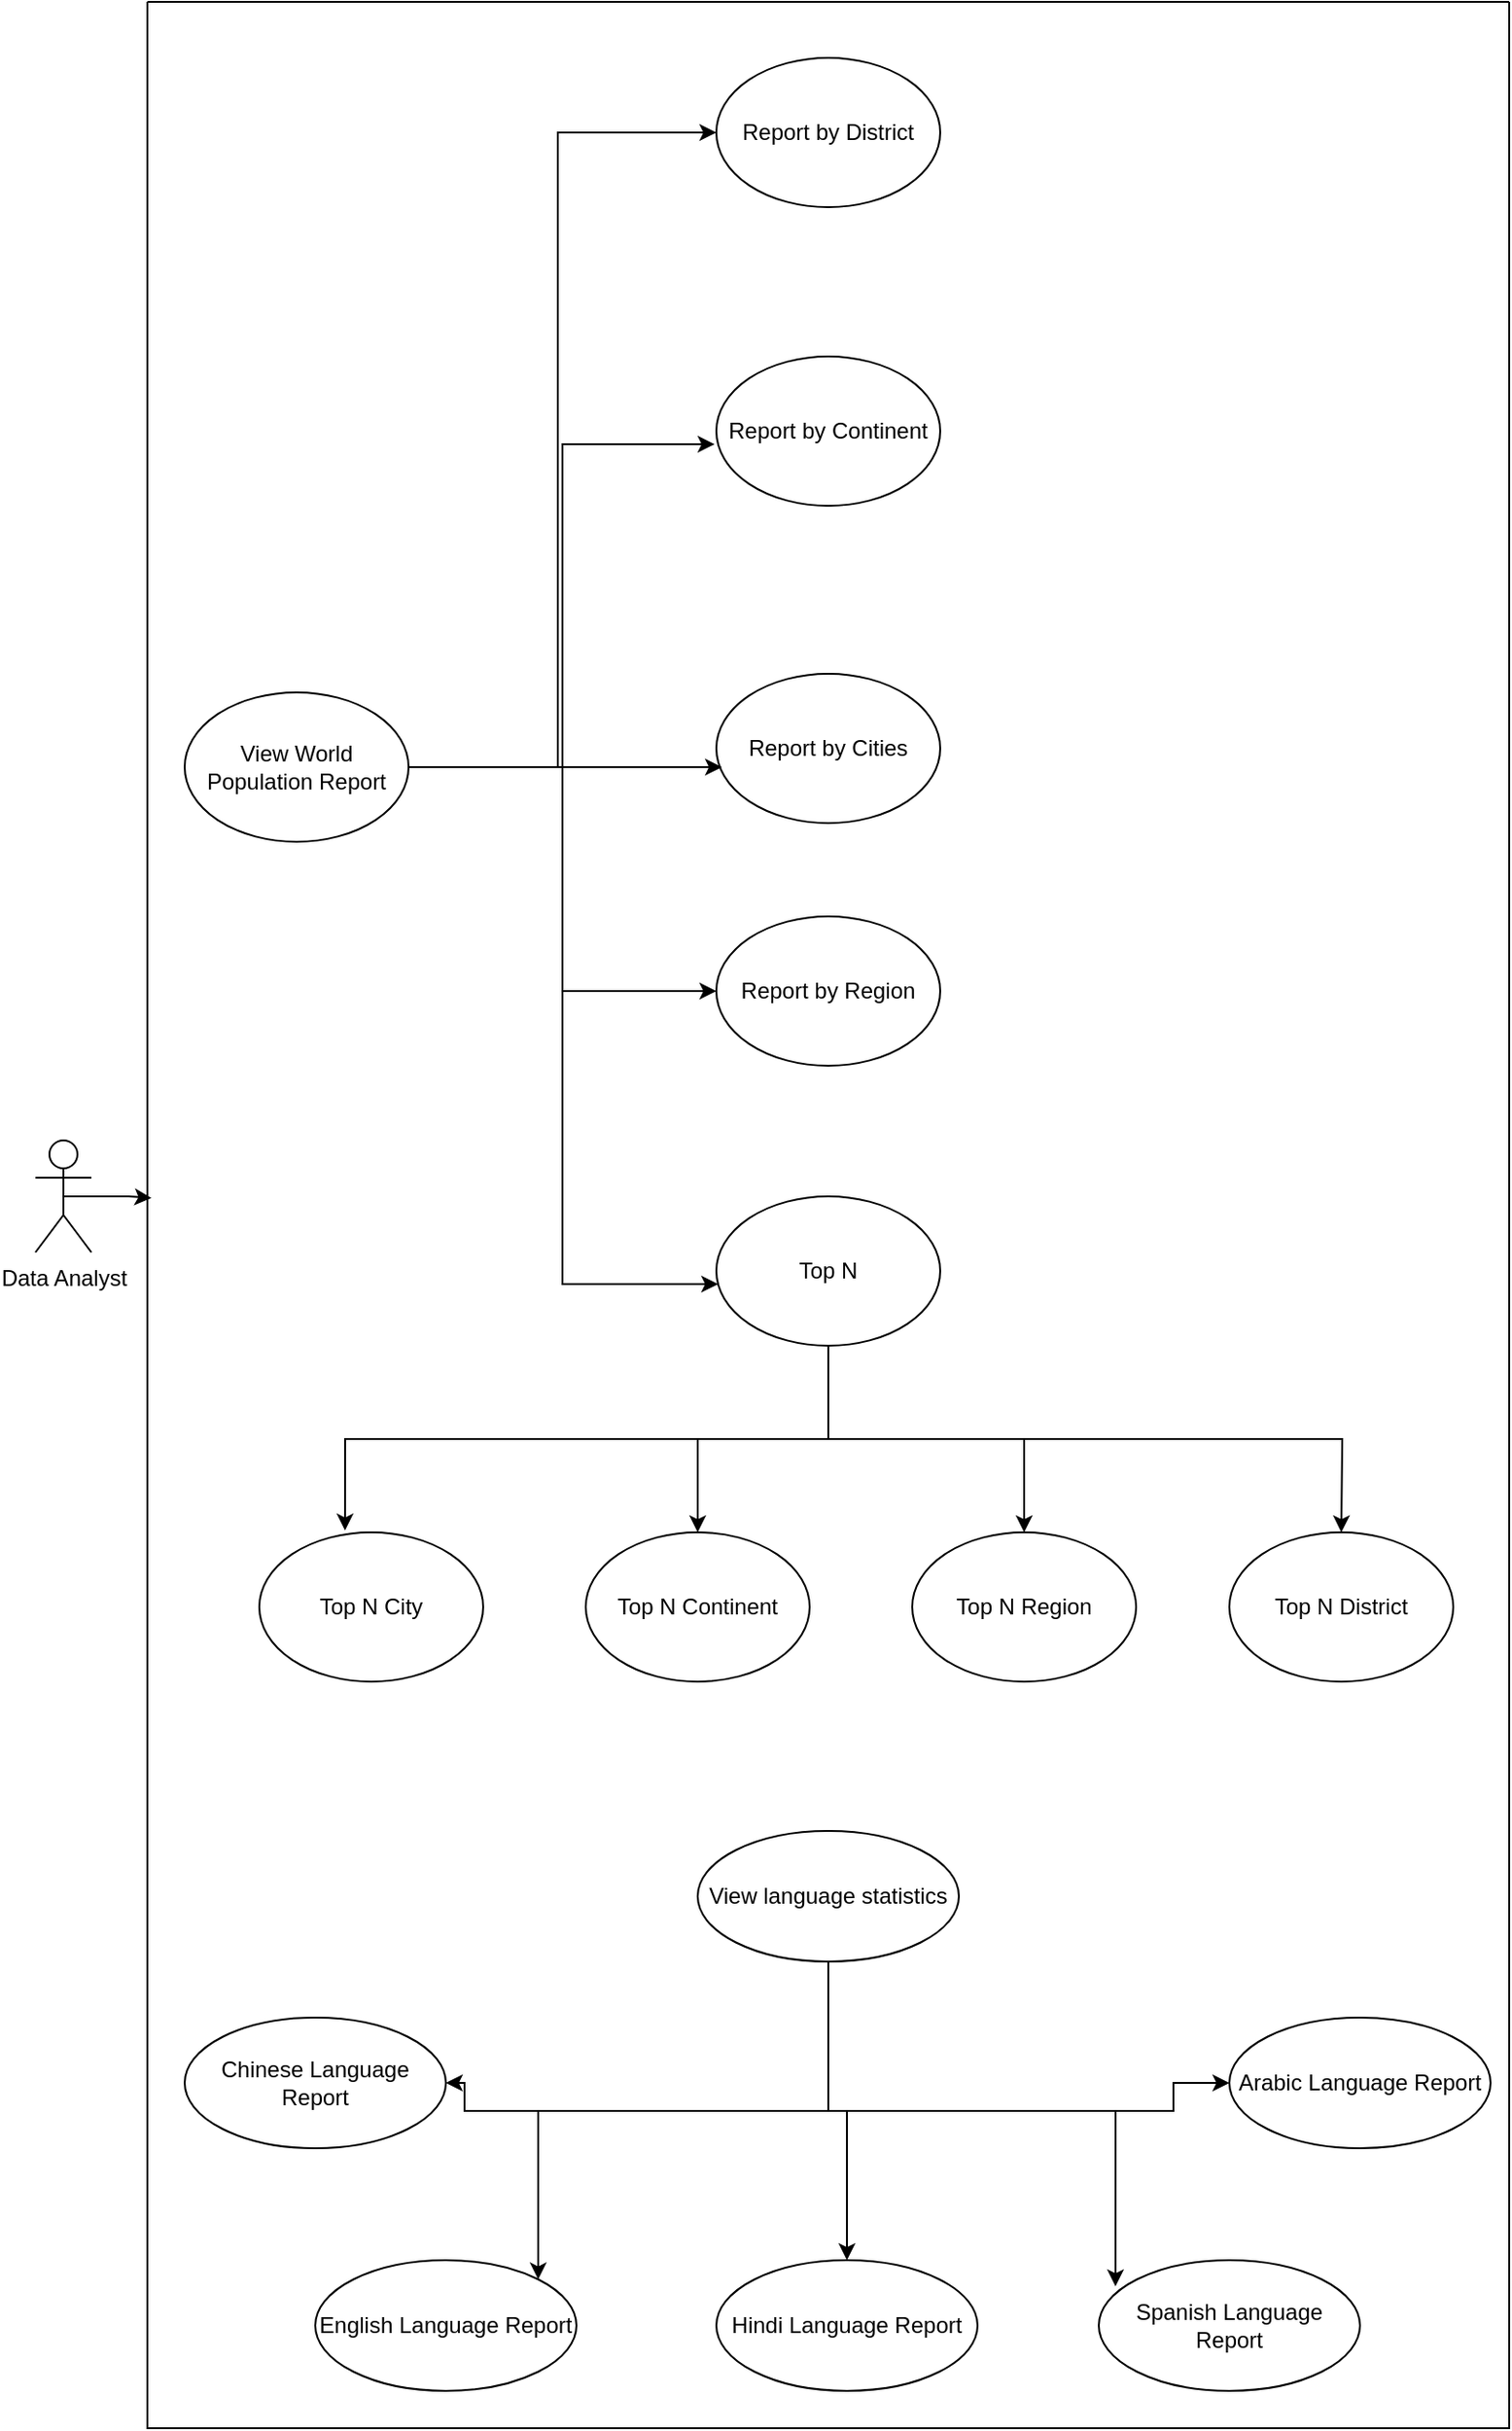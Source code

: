 <mxfile version="28.2.8">
  <diagram name="Page-1" id="c4acf3e9-155e-7222-9cf6-157b1a14988f">
    <mxGraphModel dx="872" dy="1565" grid="1" gridSize="10" guides="1" tooltips="1" connect="1" arrows="1" fold="1" page="1" pageScale="1" pageWidth="850" pageHeight="1100" background="none" math="0" shadow="0">
      <root>
        <mxCell id="0" />
        <mxCell id="1" parent="0" />
        <mxCell id="b8JOZ200KvobYOIYoQXV-1" value="Data Analyst" style="shape=umlActor;verticalLabelPosition=bottom;verticalAlign=top;html=1;outlineConnect=0;" parent="1" vertex="1">
          <mxGeometry x="20" y="370" width="30" height="60" as="geometry" />
        </mxCell>
        <mxCell id="b8JOZ200KvobYOIYoQXV-2" value="" style="swimlane;startSize=0;" parent="1" vertex="1">
          <mxGeometry x="80" y="-240" width="730" height="1300" as="geometry" />
        </mxCell>
        <mxCell id="b8JOZ200KvobYOIYoQXV-20" style="edgeStyle=orthogonalEdgeStyle;rounded=0;orthogonalLoop=1;jettySize=auto;html=1;exitX=1;exitY=0.5;exitDx=0;exitDy=0;entryX=0;entryY=0.5;entryDx=0;entryDy=0;" parent="b8JOZ200KvobYOIYoQXV-2" source="b8JOZ200KvobYOIYoQXV-4" target="b8JOZ200KvobYOIYoQXV-7" edge="1">
          <mxGeometry relative="1" as="geometry" />
        </mxCell>
        <mxCell id="b8JOZ200KvobYOIYoQXV-24" style="edgeStyle=orthogonalEdgeStyle;rounded=0;orthogonalLoop=1;jettySize=auto;html=1;exitX=1;exitY=0.5;exitDx=0;exitDy=0;entryX=0;entryY=0.5;entryDx=0;entryDy=0;" parent="b8JOZ200KvobYOIYoQXV-2" source="b8JOZ200KvobYOIYoQXV-4" target="b8JOZ200KvobYOIYoQXV-5" edge="1">
          <mxGeometry relative="1" as="geometry">
            <Array as="points">
              <mxPoint x="220" y="410" />
              <mxPoint x="220" y="70" />
            </Array>
          </mxGeometry>
        </mxCell>
        <mxCell id="b8JOZ200KvobYOIYoQXV-4" value="View World Population Report" style="ellipse;whiteSpace=wrap;html=1;" parent="b8JOZ200KvobYOIYoQXV-2" vertex="1">
          <mxGeometry x="20" y="370" width="120" height="80" as="geometry" />
        </mxCell>
        <mxCell id="b8JOZ200KvobYOIYoQXV-7" value="Report by Region" style="ellipse;whiteSpace=wrap;html=1;" parent="b8JOZ200KvobYOIYoQXV-2" vertex="1">
          <mxGeometry x="305" y="490" width="120" height="80" as="geometry" />
        </mxCell>
        <mxCell id="b8JOZ200KvobYOIYoQXV-5" value="Report by District" style="ellipse;whiteSpace=wrap;html=1;" parent="b8JOZ200KvobYOIYoQXV-2" vertex="1">
          <mxGeometry x="305" y="30" width="120" height="80" as="geometry" />
        </mxCell>
        <mxCell id="b8JOZ200KvobYOIYoQXV-6" value="Report by Continent" style="ellipse;whiteSpace=wrap;html=1;" parent="b8JOZ200KvobYOIYoQXV-2" vertex="1">
          <mxGeometry x="305" y="190" width="120" height="80" as="geometry" />
        </mxCell>
        <mxCell id="b8JOZ200KvobYOIYoQXV-15" style="edgeStyle=orthogonalEdgeStyle;rounded=0;orthogonalLoop=1;jettySize=auto;html=1;exitX=0.5;exitY=1;exitDx=0;exitDy=0;" parent="b8JOZ200KvobYOIYoQXV-2" source="b8JOZ200KvobYOIYoQXV-8" target="b8JOZ200KvobYOIYoQXV-13" edge="1">
          <mxGeometry relative="1" as="geometry">
            <Array as="points">
              <mxPoint x="365" y="770" />
              <mxPoint x="295" y="770" />
            </Array>
          </mxGeometry>
        </mxCell>
        <mxCell id="b8JOZ200KvobYOIYoQXV-16" style="edgeStyle=orthogonalEdgeStyle;rounded=0;orthogonalLoop=1;jettySize=auto;html=1;exitX=0.5;exitY=1;exitDx=0;exitDy=0;entryX=0.5;entryY=0;entryDx=0;entryDy=0;" parent="b8JOZ200KvobYOIYoQXV-2" source="b8JOZ200KvobYOIYoQXV-8" target="b8JOZ200KvobYOIYoQXV-12" edge="1">
          <mxGeometry relative="1" as="geometry" />
        </mxCell>
        <mxCell id="b8JOZ200KvobYOIYoQXV-18" style="edgeStyle=orthogonalEdgeStyle;rounded=0;orthogonalLoop=1;jettySize=auto;html=1;exitX=0.5;exitY=1;exitDx=0;exitDy=0;entryX=0.5;entryY=0;entryDx=0;entryDy=0;" parent="b8JOZ200KvobYOIYoQXV-2" source="b8JOZ200KvobYOIYoQXV-8" edge="1">
          <mxGeometry relative="1" as="geometry">
            <mxPoint x="640" y="820" as="targetPoint" />
          </mxGeometry>
        </mxCell>
        <mxCell id="b8JOZ200KvobYOIYoQXV-8" value="Top N" style="ellipse;whiteSpace=wrap;html=1;" parent="b8JOZ200KvobYOIYoQXV-2" vertex="1">
          <mxGeometry x="305" y="640" width="120" height="80" as="geometry" />
        </mxCell>
        <mxCell id="b8JOZ200KvobYOIYoQXV-9" value="Report by Cities" style="ellipse;whiteSpace=wrap;html=1;" parent="b8JOZ200KvobYOIYoQXV-2" vertex="1">
          <mxGeometry x="305" y="360" width="120" height="80" as="geometry" />
        </mxCell>
        <mxCell id="b8JOZ200KvobYOIYoQXV-10" value="Top N City" style="ellipse;whiteSpace=wrap;html=1;" parent="b8JOZ200KvobYOIYoQXV-2" vertex="1">
          <mxGeometry x="60" y="820" width="120" height="80" as="geometry" />
        </mxCell>
        <mxCell id="b8JOZ200KvobYOIYoQXV-13" value="Top N Continent" style="ellipse;whiteSpace=wrap;html=1;" parent="b8JOZ200KvobYOIYoQXV-2" vertex="1">
          <mxGeometry x="235" y="820" width="120" height="80" as="geometry" />
        </mxCell>
        <mxCell id="b8JOZ200KvobYOIYoQXV-12" value="Top N Region" style="ellipse;whiteSpace=wrap;html=1;" parent="b8JOZ200KvobYOIYoQXV-2" vertex="1">
          <mxGeometry x="410" y="820" width="120" height="80" as="geometry" />
        </mxCell>
        <mxCell id="b8JOZ200KvobYOIYoQXV-11" value="Top N District" style="ellipse;whiteSpace=wrap;html=1;" parent="b8JOZ200KvobYOIYoQXV-2" vertex="1">
          <mxGeometry x="580" y="820" width="120" height="80" as="geometry" />
        </mxCell>
        <mxCell id="b8JOZ200KvobYOIYoQXV-17" style="edgeStyle=orthogonalEdgeStyle;rounded=0;orthogonalLoop=1;jettySize=auto;html=1;exitX=0.5;exitY=1;exitDx=0;exitDy=0;entryX=0.383;entryY=-0.012;entryDx=0;entryDy=0;entryPerimeter=0;" parent="b8JOZ200KvobYOIYoQXV-2" source="b8JOZ200KvobYOIYoQXV-8" target="b8JOZ200KvobYOIYoQXV-10" edge="1">
          <mxGeometry relative="1" as="geometry" />
        </mxCell>
        <mxCell id="b8JOZ200KvobYOIYoQXV-19" style="edgeStyle=orthogonalEdgeStyle;rounded=0;orthogonalLoop=1;jettySize=auto;html=1;exitX=1;exitY=0.5;exitDx=0;exitDy=0;entryX=0.025;entryY=0.625;entryDx=0;entryDy=0;entryPerimeter=0;" parent="b8JOZ200KvobYOIYoQXV-2" source="b8JOZ200KvobYOIYoQXV-4" target="b8JOZ200KvobYOIYoQXV-9" edge="1">
          <mxGeometry relative="1" as="geometry" />
        </mxCell>
        <mxCell id="b8JOZ200KvobYOIYoQXV-21" style="edgeStyle=orthogonalEdgeStyle;rounded=0;orthogonalLoop=1;jettySize=auto;html=1;exitX=1;exitY=0.5;exitDx=0;exitDy=0;entryX=0.008;entryY=0.588;entryDx=0;entryDy=0;entryPerimeter=0;" parent="b8JOZ200KvobYOIYoQXV-2" source="b8JOZ200KvobYOIYoQXV-4" target="b8JOZ200KvobYOIYoQXV-8" edge="1">
          <mxGeometry relative="1" as="geometry" />
        </mxCell>
        <mxCell id="b8JOZ200KvobYOIYoQXV-22" style="edgeStyle=orthogonalEdgeStyle;rounded=0;orthogonalLoop=1;jettySize=auto;html=1;exitX=1;exitY=0.5;exitDx=0;exitDy=0;entryX=-0.008;entryY=0.588;entryDx=0;entryDy=0;entryPerimeter=0;" parent="b8JOZ200KvobYOIYoQXV-2" source="b8JOZ200KvobYOIYoQXV-4" target="b8JOZ200KvobYOIYoQXV-6" edge="1">
          <mxGeometry relative="1" as="geometry" />
        </mxCell>
        <mxCell id="maeSweDgGXNN0mOj377h-7" style="edgeStyle=orthogonalEdgeStyle;rounded=0;orthogonalLoop=1;jettySize=auto;html=1;exitX=0.5;exitY=1;exitDx=0;exitDy=0;" edge="1" parent="b8JOZ200KvobYOIYoQXV-2" source="b8JOZ200KvobYOIYoQXV-25" target="maeSweDgGXNN0mOj377h-5">
          <mxGeometry relative="1" as="geometry" />
        </mxCell>
        <mxCell id="maeSweDgGXNN0mOj377h-8" style="edgeStyle=orthogonalEdgeStyle;rounded=0;orthogonalLoop=1;jettySize=auto;html=1;exitX=0.5;exitY=1;exitDx=0;exitDy=0;entryX=0;entryY=0.5;entryDx=0;entryDy=0;" edge="1" parent="b8JOZ200KvobYOIYoQXV-2" source="b8JOZ200KvobYOIYoQXV-25" target="maeSweDgGXNN0mOj377h-4">
          <mxGeometry relative="1" as="geometry">
            <Array as="points">
              <mxPoint x="365" y="1130" />
              <mxPoint x="550" y="1130" />
            </Array>
          </mxGeometry>
        </mxCell>
        <mxCell id="maeSweDgGXNN0mOj377h-9" style="edgeStyle=orthogonalEdgeStyle;rounded=0;orthogonalLoop=1;jettySize=auto;html=1;exitX=0.5;exitY=1;exitDx=0;exitDy=0;entryX=1;entryY=0.5;entryDx=0;entryDy=0;" edge="1" parent="b8JOZ200KvobYOIYoQXV-2" source="b8JOZ200KvobYOIYoQXV-25" target="maeSweDgGXNN0mOj377h-6">
          <mxGeometry relative="1" as="geometry">
            <Array as="points">
              <mxPoint x="365" y="1130" />
              <mxPoint x="170" y="1130" />
            </Array>
          </mxGeometry>
        </mxCell>
        <mxCell id="maeSweDgGXNN0mOj377h-10" style="edgeStyle=orthogonalEdgeStyle;rounded=0;orthogonalLoop=1;jettySize=auto;html=1;exitX=0.5;exitY=1;exitDx=0;exitDy=0;entryX=1;entryY=0;entryDx=0;entryDy=0;" edge="1" parent="b8JOZ200KvobYOIYoQXV-2" source="b8JOZ200KvobYOIYoQXV-25" target="maeSweDgGXNN0mOj377h-2">
          <mxGeometry relative="1" as="geometry" />
        </mxCell>
        <mxCell id="b8JOZ200KvobYOIYoQXV-25" value="View language statistics" style="ellipse;whiteSpace=wrap;html=1;" parent="b8JOZ200KvobYOIYoQXV-2" vertex="1">
          <mxGeometry x="295" y="980" width="140" height="70" as="geometry" />
        </mxCell>
        <mxCell id="maeSweDgGXNN0mOj377h-2" value="English Language Report" style="ellipse;whiteSpace=wrap;html=1;" vertex="1" parent="b8JOZ200KvobYOIYoQXV-2">
          <mxGeometry x="90" y="1210" width="140" height="70" as="geometry" />
        </mxCell>
        <mxCell id="maeSweDgGXNN0mOj377h-5" value="Hindi Language Report" style="ellipse;whiteSpace=wrap;html=1;" vertex="1" parent="b8JOZ200KvobYOIYoQXV-2">
          <mxGeometry x="305" y="1210" width="140" height="70" as="geometry" />
        </mxCell>
        <mxCell id="maeSweDgGXNN0mOj377h-6" value="Chinese Language Report" style="ellipse;whiteSpace=wrap;html=1;" vertex="1" parent="b8JOZ200KvobYOIYoQXV-2">
          <mxGeometry x="20" y="1080" width="140" height="70" as="geometry" />
        </mxCell>
        <mxCell id="maeSweDgGXNN0mOj377h-4" value="Arabic Language Report" style="ellipse;whiteSpace=wrap;html=1;" vertex="1" parent="b8JOZ200KvobYOIYoQXV-2">
          <mxGeometry x="580" y="1080" width="140" height="70" as="geometry" />
        </mxCell>
        <mxCell id="maeSweDgGXNN0mOj377h-3" value="Spanish Language Report" style="ellipse;whiteSpace=wrap;html=1;" vertex="1" parent="b8JOZ200KvobYOIYoQXV-2">
          <mxGeometry x="510" y="1210" width="140" height="70" as="geometry" />
        </mxCell>
        <mxCell id="maeSweDgGXNN0mOj377h-11" style="edgeStyle=orthogonalEdgeStyle;rounded=0;orthogonalLoop=1;jettySize=auto;html=1;exitX=0.5;exitY=1;exitDx=0;exitDy=0;entryX=0.064;entryY=0.2;entryDx=0;entryDy=0;entryPerimeter=0;" edge="1" parent="b8JOZ200KvobYOIYoQXV-2" source="b8JOZ200KvobYOIYoQXV-25" target="maeSweDgGXNN0mOj377h-3">
          <mxGeometry relative="1" as="geometry" />
        </mxCell>
        <mxCell id="maeSweDgGXNN0mOj377h-1" style="edgeStyle=orthogonalEdgeStyle;rounded=0;orthogonalLoop=1;jettySize=auto;html=1;exitX=0.5;exitY=0.5;exitDx=0;exitDy=0;exitPerimeter=0;entryX=0.003;entryY=0.493;entryDx=0;entryDy=0;entryPerimeter=0;" edge="1" parent="1" source="b8JOZ200KvobYOIYoQXV-1" target="b8JOZ200KvobYOIYoQXV-2">
          <mxGeometry relative="1" as="geometry" />
        </mxCell>
      </root>
    </mxGraphModel>
  </diagram>
</mxfile>
